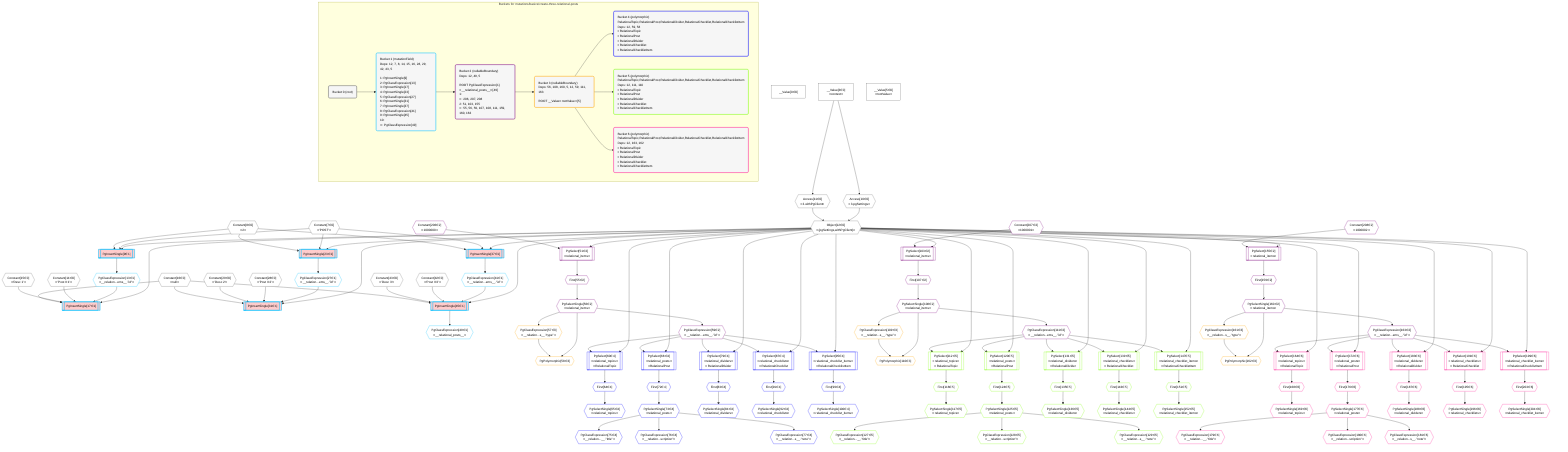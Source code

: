 %%{init: {'themeVariables': { 'fontSize': '12px'}}}%%
graph TD
    classDef path fill:#eee,stroke:#000,color:#000
    classDef plan fill:#fff,stroke-width:1px,color:#000
    classDef itemplan fill:#fff,stroke-width:2px,color:#000
    classDef unbatchedplan fill:#dff,stroke-width:1px,color:#000
    classDef sideeffectplan fill:#fcc,stroke-width:2px,color:#000
    classDef bucket fill:#f6f6f6,color:#000,stroke-width:2px,text-align:left


    %% define steps
    __Value0["__Value[0∈0]"]:::plan
    __Value3["__Value[3∈0]<br />ᐸcontextᐳ"]:::plan
    __Value5["__Value[5∈0]<br />ᐸrootValueᐳ"]:::plan
    Constant7{{"Constant[7∈0]<br />ᐸ'POST'ᐳ"}}:::plan
    Constant8{{"Constant[8∈0]<br />ᐸ2ᐳ"}}:::plan
    Access10{{"Access[10∈0]<br />ᐸ3.pgSettingsᐳ"}}:::plan
    Access11{{"Access[11∈0]<br />ᐸ3.withPgClientᐳ"}}:::plan
    Object12{{"Object[12∈0]<br />ᐸ{pgSettings,withPgClient}ᐳ"}}:::plan
    PgInsertSingle9[["PgInsertSingle[9∈1]"]]:::sideeffectplan
    PgClassExpression13{{"PgClassExpression[13∈1]<br />ᐸ__relation...ems__.”id”ᐳ"}}:::plan
    Constant14{{"Constant[14∈0]<br />ᐸ'Post ꖛ1'ᐳ"}}:::plan
    Constant15{{"Constant[15∈0]<br />ᐸ'Desc 1'ᐳ"}}:::plan
    Constant16{{"Constant[16∈0]<br />ᐸnullᐳ"}}:::plan
    PgInsertSingle17[["PgInsertSingle[17∈1]"]]:::sideeffectplan
    PgInsertSingle23[["PgInsertSingle[23∈1]"]]:::sideeffectplan
    PgClassExpression27{{"PgClassExpression[27∈1]<br />ᐸ__relation...ems__.”id”ᐳ"}}:::plan
    Constant28{{"Constant[28∈0]<br />ᐸ'Post ꖛ2'ᐳ"}}:::plan
    Constant29{{"Constant[29∈0]<br />ᐸ'Desc 2'ᐳ"}}:::plan
    PgInsertSingle31[["PgInsertSingle[31∈1]"]]:::sideeffectplan
    PgInsertSingle37[["PgInsertSingle[37∈1]"]]:::sideeffectplan
    PgClassExpression41{{"PgClassExpression[41∈1]<br />ᐸ__relation...ems__.”id”ᐳ"}}:::plan
    Constant42{{"Constant[42∈0]<br />ᐸ'Post ꖛ3'ᐳ"}}:::plan
    Constant43{{"Constant[43∈0]<br />ᐸ'Desc 3'ᐳ"}}:::plan
    PgInsertSingle45[["PgInsertSingle[45∈1]"]]:::sideeffectplan
    PgClassExpression49{{"PgClassExpression[49∈1]<br />ᐸ__relational_posts__ᐳ"}}:::plan
    Constant206{{"Constant[206∈2]<br />ᐸ1000000ᐳ"}}:::plan
    PgSelect51[["PgSelect[51∈2]<br />ᐸrelational_itemsᐳ"]]:::plan
    First55{{"First[55∈2]"}}:::plan
    PgSelectSingle56{{"PgSelectSingle[56∈2]<br />ᐸrelational_itemsᐳ"}}:::plan
    PgClassExpression57{{"PgClassExpression[57∈3]<br />ᐸ__relation...s__.”type”ᐳ"}}:::plan
    PgPolymorphic58{{"PgPolymorphic[58∈3]"}}:::plan
    PgClassExpression59{{"PgClassExpression[59∈2]<br />ᐸ__relation...ems__.”id”ᐳ"}}:::plan
    PgSelect60[["PgSelect[60∈4]<br />ᐸrelational_topicsᐳ<br />ᐳRelationalTopic"]]:::plan
    First64{{"First[64∈4]"}}:::plan
    PgSelectSingle65{{"PgSelectSingle[65∈4]<br />ᐸrelational_topicsᐳ"}}:::plan
    PgSelect68[["PgSelect[68∈4]<br />ᐸrelational_postsᐳ<br />ᐳRelationalPost"]]:::plan
    First72{{"First[72∈4]"}}:::plan
    PgSelectSingle73{{"PgSelectSingle[73∈4]<br />ᐸrelational_postsᐳ"}}:::plan
    PgClassExpression75{{"PgClassExpression[75∈4]<br />ᐸ__relation...__.”title”ᐳ"}}:::plan
    PgClassExpression76{{"PgClassExpression[76∈4]<br />ᐸ__relation...scription”ᐳ"}}:::plan
    PgClassExpression77{{"PgClassExpression[77∈4]<br />ᐸ__relation...s__.”note”ᐳ"}}:::plan
    PgSelect79[["PgSelect[79∈4]<br />ᐸrelational_dividersᐳ<br />ᐳRelationalDivider"]]:::plan
    First83{{"First[83∈4]"}}:::plan
    PgSelectSingle84{{"PgSelectSingle[84∈4]<br />ᐸrelational_dividersᐳ"}}:::plan
    PgSelect87[["PgSelect[87∈4]<br />ᐸrelational_checklistsᐳ<br />ᐳRelationalChecklist"]]:::plan
    First91{{"First[91∈4]"}}:::plan
    PgSelectSingle92{{"PgSelectSingle[92∈4]<br />ᐸrelational_checklistsᐳ"}}:::plan
    PgSelect95[["PgSelect[95∈4]<br />ᐸrelational_checklist_itemsᐳ<br />ᐳRelationalChecklistItem"]]:::plan
    First99{{"First[99∈4]"}}:::plan
    PgSelectSingle100{{"PgSelectSingle[100∈4]<br />ᐸrelational_checklist_itemsᐳ"}}:::plan
    Constant207{{"Constant[207∈2]<br />ᐸ1000001ᐳ"}}:::plan
    PgSelect103[["PgSelect[103∈2]<br />ᐸrelational_itemsᐳ"]]:::plan
    First107{{"First[107∈2]"}}:::plan
    PgSelectSingle108{{"PgSelectSingle[108∈2]<br />ᐸrelational_itemsᐳ"}}:::plan
    PgClassExpression109{{"PgClassExpression[109∈3]<br />ᐸ__relation...s__.”type”ᐳ"}}:::plan
    PgPolymorphic110{{"PgPolymorphic[110∈3]"}}:::plan
    PgClassExpression111{{"PgClassExpression[111∈2]<br />ᐸ__relation...ems__.”id”ᐳ"}}:::plan
    PgSelect112[["PgSelect[112∈5]<br />ᐸrelational_topicsᐳ<br />ᐳRelationalTopic"]]:::plan
    First116{{"First[116∈5]"}}:::plan
    PgSelectSingle117{{"PgSelectSingle[117∈5]<br />ᐸrelational_topicsᐳ"}}:::plan
    PgSelect120[["PgSelect[120∈5]<br />ᐸrelational_postsᐳ<br />ᐳRelationalPost"]]:::plan
    First124{{"First[124∈5]"}}:::plan
    PgSelectSingle125{{"PgSelectSingle[125∈5]<br />ᐸrelational_postsᐳ"}}:::plan
    PgClassExpression127{{"PgClassExpression[127∈5]<br />ᐸ__relation...__.”title”ᐳ"}}:::plan
    PgClassExpression128{{"PgClassExpression[128∈5]<br />ᐸ__relation...scription”ᐳ"}}:::plan
    PgClassExpression129{{"PgClassExpression[129∈5]<br />ᐸ__relation...s__.”note”ᐳ"}}:::plan
    PgSelect131[["PgSelect[131∈5]<br />ᐸrelational_dividersᐳ<br />ᐳRelationalDivider"]]:::plan
    First135{{"First[135∈5]"}}:::plan
    PgSelectSingle136{{"PgSelectSingle[136∈5]<br />ᐸrelational_dividersᐳ"}}:::plan
    PgSelect139[["PgSelect[139∈5]<br />ᐸrelational_checklistsᐳ<br />ᐳRelationalChecklist"]]:::plan
    First143{{"First[143∈5]"}}:::plan
    PgSelectSingle144{{"PgSelectSingle[144∈5]<br />ᐸrelational_checklistsᐳ"}}:::plan
    PgSelect147[["PgSelect[147∈5]<br />ᐸrelational_checklist_itemsᐳ<br />ᐳRelationalChecklistItem"]]:::plan
    First151{{"First[151∈5]"}}:::plan
    PgSelectSingle152{{"PgSelectSingle[152∈5]<br />ᐸrelational_checklist_itemsᐳ"}}:::plan
    Constant208{{"Constant[208∈2]<br />ᐸ1000002ᐳ"}}:::plan
    PgSelect155[["PgSelect[155∈2]<br />ᐸrelational_itemsᐳ"]]:::plan
    First159{{"First[159∈2]"}}:::plan
    PgSelectSingle160{{"PgSelectSingle[160∈2]<br />ᐸrelational_itemsᐳ"}}:::plan
    PgClassExpression161{{"PgClassExpression[161∈3]<br />ᐸ__relation...s__.”type”ᐳ"}}:::plan
    PgPolymorphic162{{"PgPolymorphic[162∈3]"}}:::plan
    PgClassExpression163{{"PgClassExpression[163∈2]<br />ᐸ__relation...ems__.”id”ᐳ"}}:::plan
    PgSelect164[["PgSelect[164∈6]<br />ᐸrelational_topicsᐳ<br />ᐳRelationalTopic"]]:::plan
    First168{{"First[168∈6]"}}:::plan
    PgSelectSingle169{{"PgSelectSingle[169∈6]<br />ᐸrelational_topicsᐳ"}}:::plan
    PgSelect172[["PgSelect[172∈6]<br />ᐸrelational_postsᐳ<br />ᐳRelationalPost"]]:::plan
    First176{{"First[176∈6]"}}:::plan
    PgSelectSingle177{{"PgSelectSingle[177∈6]<br />ᐸrelational_postsᐳ"}}:::plan
    PgClassExpression179{{"PgClassExpression[179∈6]<br />ᐸ__relation...__.”title”ᐳ"}}:::plan
    PgClassExpression180{{"PgClassExpression[180∈6]<br />ᐸ__relation...scription”ᐳ"}}:::plan
    PgClassExpression181{{"PgClassExpression[181∈6]<br />ᐸ__relation...s__.”note”ᐳ"}}:::plan
    PgSelect183[["PgSelect[183∈6]<br />ᐸrelational_dividersᐳ<br />ᐳRelationalDivider"]]:::plan
    First187{{"First[187∈6]"}}:::plan
    PgSelectSingle188{{"PgSelectSingle[188∈6]<br />ᐸrelational_dividersᐳ"}}:::plan
    PgSelect191[["PgSelect[191∈6]<br />ᐸrelational_checklistsᐳ<br />ᐳRelationalChecklist"]]:::plan
    First195{{"First[195∈6]"}}:::plan
    PgSelectSingle196{{"PgSelectSingle[196∈6]<br />ᐸrelational_checklistsᐳ"}}:::plan
    PgSelect199[["PgSelect[199∈6]<br />ᐸrelational_checklist_itemsᐳ<br />ᐳRelationalChecklistItem"]]:::plan
    First203{{"First[203∈6]"}}:::plan
    PgSelectSingle204{{"PgSelectSingle[204∈6]<br />ᐸrelational_checklist_itemsᐳ"}}:::plan

    %% plan dependencies
    __Value3 --> Access10
    __Value3 --> Access11
    Access10 & Access11 --> Object12
    Object12 & Constant7 & Constant8 --> PgInsertSingle9
    PgInsertSingle9 --> PgClassExpression13
    Object12 & PgClassExpression13 & Constant14 & Constant15 & Constant16 --> PgInsertSingle17
    Object12 & Constant7 & Constant8 --> PgInsertSingle23
    PgInsertSingle23 --> PgClassExpression27
    Object12 & PgClassExpression27 & Constant28 & Constant29 & Constant16 --> PgInsertSingle31
    Object12 & Constant7 & Constant8 --> PgInsertSingle37
    PgInsertSingle37 --> PgClassExpression41
    Object12 & PgClassExpression41 & Constant42 & Constant43 & Constant16 --> PgInsertSingle45
    PgInsertSingle45 --> PgClassExpression49
    Object12 & Constant206 --> PgSelect51
    PgSelect51 --> First55
    First55 --> PgSelectSingle56
    PgSelectSingle56 --> PgClassExpression57
    PgSelectSingle56 & PgClassExpression57 --> PgPolymorphic58
    PgSelectSingle56 --> PgClassExpression59
    Object12 & PgClassExpression59 --> PgSelect60
    PgSelect60 --> First64
    First64 --> PgSelectSingle65
    Object12 & PgClassExpression59 --> PgSelect68
    PgSelect68 --> First72
    First72 --> PgSelectSingle73
    PgSelectSingle73 --> PgClassExpression75
    PgSelectSingle73 --> PgClassExpression76
    PgSelectSingle73 --> PgClassExpression77
    Object12 & PgClassExpression59 --> PgSelect79
    PgSelect79 --> First83
    First83 --> PgSelectSingle84
    Object12 & PgClassExpression59 --> PgSelect87
    PgSelect87 --> First91
    First91 --> PgSelectSingle92
    Object12 & PgClassExpression59 --> PgSelect95
    PgSelect95 --> First99
    First99 --> PgSelectSingle100
    Object12 & Constant207 --> PgSelect103
    PgSelect103 --> First107
    First107 --> PgSelectSingle108
    PgSelectSingle108 --> PgClassExpression109
    PgSelectSingle108 & PgClassExpression109 --> PgPolymorphic110
    PgSelectSingle108 --> PgClassExpression111
    Object12 & PgClassExpression111 --> PgSelect112
    PgSelect112 --> First116
    First116 --> PgSelectSingle117
    Object12 & PgClassExpression111 --> PgSelect120
    PgSelect120 --> First124
    First124 --> PgSelectSingle125
    PgSelectSingle125 --> PgClassExpression127
    PgSelectSingle125 --> PgClassExpression128
    PgSelectSingle125 --> PgClassExpression129
    Object12 & PgClassExpression111 --> PgSelect131
    PgSelect131 --> First135
    First135 --> PgSelectSingle136
    Object12 & PgClassExpression111 --> PgSelect139
    PgSelect139 --> First143
    First143 --> PgSelectSingle144
    Object12 & PgClassExpression111 --> PgSelect147
    PgSelect147 --> First151
    First151 --> PgSelectSingle152
    Object12 & Constant208 --> PgSelect155
    PgSelect155 --> First159
    First159 --> PgSelectSingle160
    PgSelectSingle160 --> PgClassExpression161
    PgSelectSingle160 & PgClassExpression161 --> PgPolymorphic162
    PgSelectSingle160 --> PgClassExpression163
    Object12 & PgClassExpression163 --> PgSelect164
    PgSelect164 --> First168
    First168 --> PgSelectSingle169
    Object12 & PgClassExpression163 --> PgSelect172
    PgSelect172 --> First176
    First176 --> PgSelectSingle177
    PgSelectSingle177 --> PgClassExpression179
    PgSelectSingle177 --> PgClassExpression180
    PgSelectSingle177 --> PgClassExpression181
    Object12 & PgClassExpression163 --> PgSelect183
    PgSelect183 --> First187
    First187 --> PgSelectSingle188
    Object12 & PgClassExpression163 --> PgSelect191
    PgSelect191 --> First195
    First195 --> PgSelectSingle196
    Object12 & PgClassExpression163 --> PgSelect199
    PgSelect199 --> First203
    First203 --> PgSelectSingle204

    subgraph "Buckets for mutations/basics/create-three-relational-posts"
    Bucket0("Bucket 0 (root)"):::bucket
    classDef bucket0 stroke:#696969
    class Bucket0,__Value0,__Value3,__Value5,Constant7,Constant8,Access10,Access11,Object12,Constant14,Constant15,Constant16,Constant28,Constant29,Constant42,Constant43 bucket0
    Bucket1("Bucket 1 (mutationField)<br />Deps: 12, 7, 8, 14, 15, 16, 28, 29, 42, 43, 5<br /><br />1: PgInsertSingle[9]<br />2: PgClassExpression[13]<br />3: PgInsertSingle[17]<br />4: PgInsertSingle[23]<br />5: PgClassExpression[27]<br />6: PgInsertSingle[31]<br />7: PgInsertSingle[37]<br />8: PgClassExpression[41]<br />9: PgInsertSingle[45]<br />10: <br />ᐳ: PgClassExpression[49]"):::bucket
    classDef bucket1 stroke:#00bfff
    class Bucket1,PgInsertSingle9,PgClassExpression13,PgInsertSingle17,PgInsertSingle23,PgClassExpression27,PgInsertSingle31,PgInsertSingle37,PgClassExpression41,PgInsertSingle45,PgClassExpression49 bucket1
    Bucket2("Bucket 2 (nullableBoundary)<br />Deps: 12, 49, 5<br /><br />ROOT PgClassExpression{1}ᐸ__relational_posts__ᐳ[49]<br />1: <br />ᐳ: 206, 207, 208<br />2: 51, 103, 155<br />ᐳ: 55, 56, 59, 107, 108, 111, 159, 160, 163"):::bucket
    classDef bucket2 stroke:#7f007f
    class Bucket2,PgSelect51,First55,PgSelectSingle56,PgClassExpression59,PgSelect103,First107,PgSelectSingle108,PgClassExpression111,PgSelect155,First159,PgSelectSingle160,PgClassExpression163,Constant206,Constant207,Constant208 bucket2
    Bucket3("Bucket 3 (nullableBoundary)<br />Deps: 56, 108, 160, 5, 12, 59, 111, 163<br /><br />ROOT __ValueᐸrootValueᐳ[5]"):::bucket
    classDef bucket3 stroke:#ffa500
    class Bucket3,PgClassExpression57,PgPolymorphic58,PgClassExpression109,PgPolymorphic110,PgClassExpression161,PgPolymorphic162 bucket3
    Bucket4("Bucket 4 (polymorphic)<br />RelationalTopic,RelationalPost,RelationalDivider,RelationalChecklist,RelationalChecklistItem<br />Deps: 12, 59, 58<br />ᐳRelationalTopic<br />ᐳRelationalPost<br />ᐳRelationalDivider<br />ᐳRelationalChecklist<br />ᐳRelationalChecklistItem"):::bucket
    classDef bucket4 stroke:#0000ff
    class Bucket4,PgSelect60,First64,PgSelectSingle65,PgSelect68,First72,PgSelectSingle73,PgClassExpression75,PgClassExpression76,PgClassExpression77,PgSelect79,First83,PgSelectSingle84,PgSelect87,First91,PgSelectSingle92,PgSelect95,First99,PgSelectSingle100 bucket4
    Bucket5("Bucket 5 (polymorphic)<br />RelationalTopic,RelationalPost,RelationalDivider,RelationalChecklist,RelationalChecklistItem<br />Deps: 12, 111, 110<br />ᐳRelationalTopic<br />ᐳRelationalPost<br />ᐳRelationalDivider<br />ᐳRelationalChecklist<br />ᐳRelationalChecklistItem"):::bucket
    classDef bucket5 stroke:#7fff00
    class Bucket5,PgSelect112,First116,PgSelectSingle117,PgSelect120,First124,PgSelectSingle125,PgClassExpression127,PgClassExpression128,PgClassExpression129,PgSelect131,First135,PgSelectSingle136,PgSelect139,First143,PgSelectSingle144,PgSelect147,First151,PgSelectSingle152 bucket5
    Bucket6("Bucket 6 (polymorphic)<br />RelationalTopic,RelationalPost,RelationalDivider,RelationalChecklist,RelationalChecklistItem<br />Deps: 12, 163, 162<br />ᐳRelationalTopic<br />ᐳRelationalPost<br />ᐳRelationalDivider<br />ᐳRelationalChecklist<br />ᐳRelationalChecklistItem"):::bucket
    classDef bucket6 stroke:#ff1493
    class Bucket6,PgSelect164,First168,PgSelectSingle169,PgSelect172,First176,PgSelectSingle177,PgClassExpression179,PgClassExpression180,PgClassExpression181,PgSelect183,First187,PgSelectSingle188,PgSelect191,First195,PgSelectSingle196,PgSelect199,First203,PgSelectSingle204 bucket6
    Bucket0 --> Bucket1
    Bucket1 --> Bucket2
    Bucket2 --> Bucket3
    Bucket3 --> Bucket4 & Bucket5 & Bucket6
    end